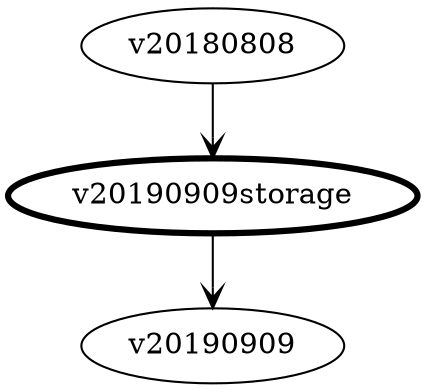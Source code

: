 graph G {
    node [shape=ellipse, group=api, rank=same];
    v20180808;
    v20190909;

    node [shape=ellipse, penwidth=3];
    v20190909storage;

    edge [arrowhead=vee, arrowtail=vee, dir=forward];
    v20180808 -- v20190909storage;
    v20190909storage -- v20190909
}
